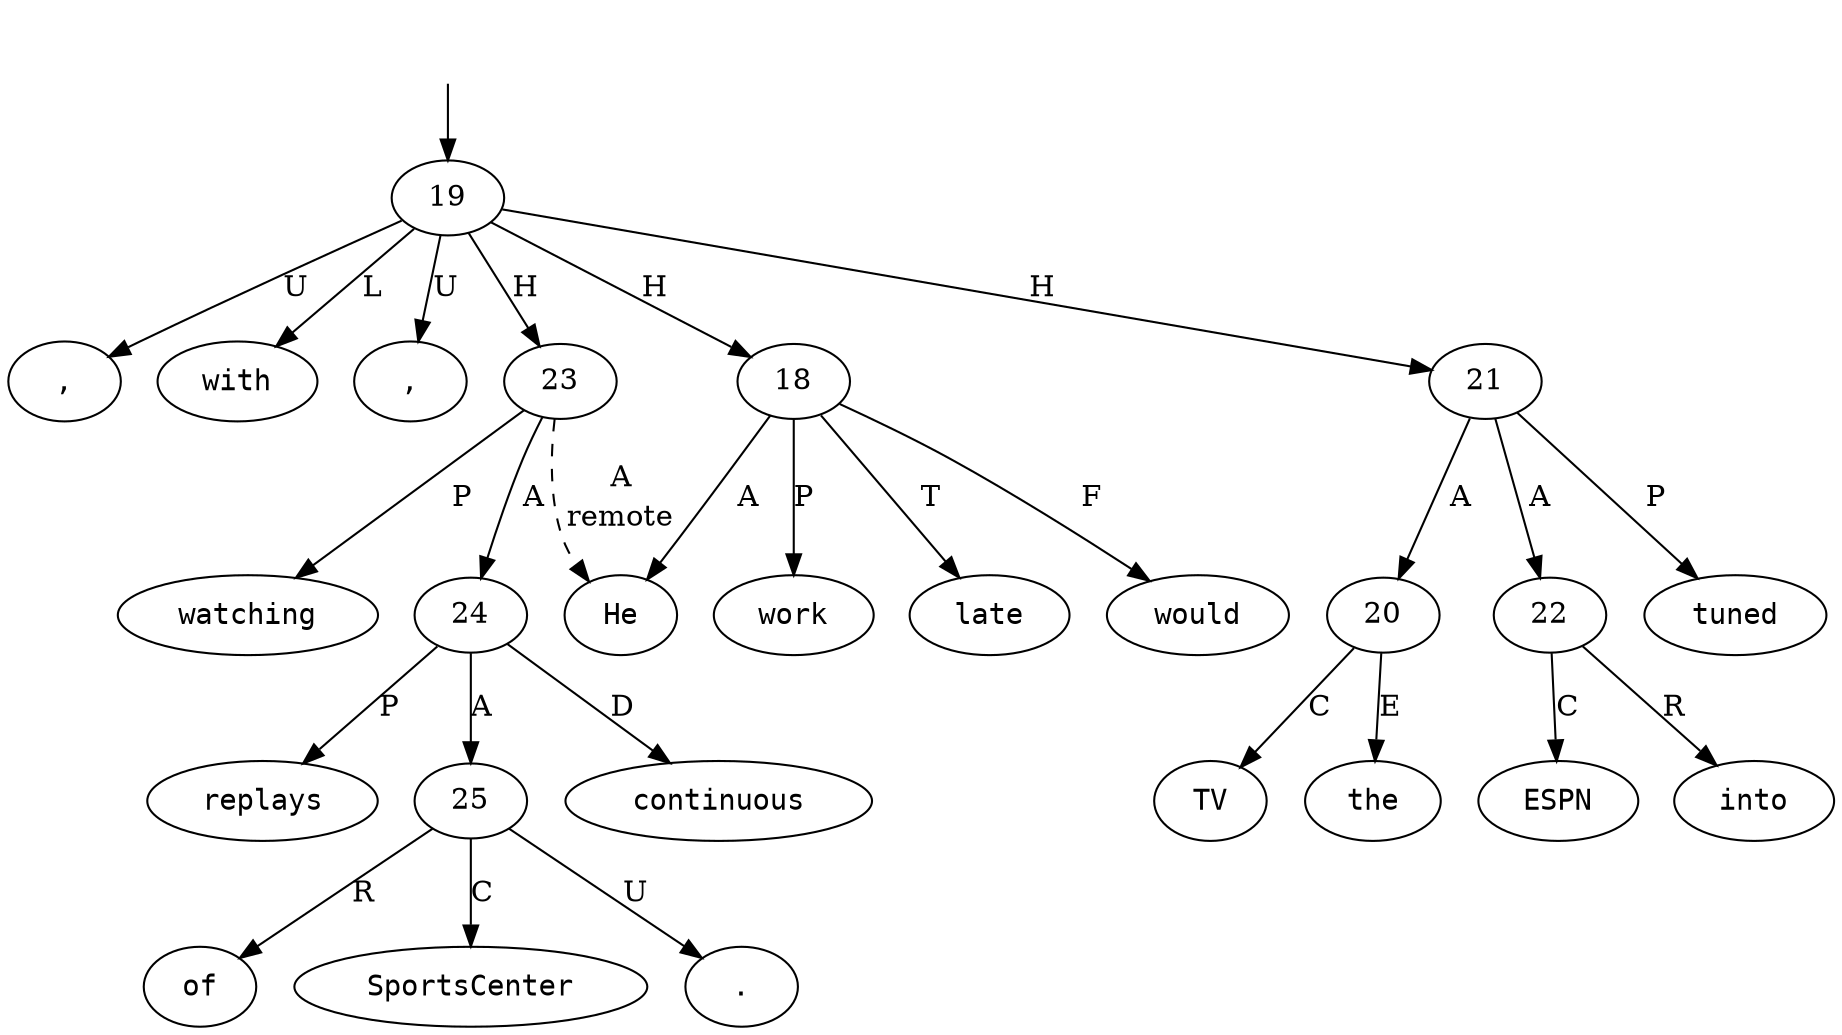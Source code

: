 digraph "192001" {
  top [ style=invis ];
  top -> 19;
  0 [ shape=oval, label=<<table align="center" border="0" cellspacing="0"><tr><td colspan="2"><font face="Courier">He</font></td></tr></table>> ];
  1 [ shape=oval, label=<<table align="center" border="0" cellspacing="0"><tr><td colspan="2"><font face="Courier">would</font></td></tr></table>> ];
  2 [ shape=oval, label=<<table align="center" border="0" cellspacing="0"><tr><td colspan="2"><font face="Courier">work</font></td></tr></table>> ];
  3 [ shape=oval, label=<<table align="center" border="0" cellspacing="0"><tr><td colspan="2"><font face="Courier">late</font></td></tr></table>> ];
  4 [ shape=oval, label=<<table align="center" border="0" cellspacing="0"><tr><td colspan="2"><font face="Courier">,</font></td></tr></table>> ];
  5 [ shape=oval, label=<<table align="center" border="0" cellspacing="0"><tr><td colspan="2"><font face="Courier">with</font></td></tr></table>> ];
  6 [ shape=oval, label=<<table align="center" border="0" cellspacing="0"><tr><td colspan="2"><font face="Courier">the</font></td></tr></table>> ];
  7 [ shape=oval, label=<<table align="center" border="0" cellspacing="0"><tr><td colspan="2"><font face="Courier">TV</font></td></tr></table>> ];
  8 [ shape=oval, label=<<table align="center" border="0" cellspacing="0"><tr><td colspan="2"><font face="Courier">tuned</font></td></tr></table>> ];
  9 [ shape=oval, label=<<table align="center" border="0" cellspacing="0"><tr><td colspan="2"><font face="Courier">into</font></td></tr></table>> ];
  10 [ shape=oval, label=<<table align="center" border="0" cellspacing="0"><tr><td colspan="2"><font face="Courier">ESPN</font></td></tr></table>> ];
  11 [ shape=oval, label=<<table align="center" border="0" cellspacing="0"><tr><td colspan="2"><font face="Courier">,</font></td></tr></table>> ];
  12 [ shape=oval, label=<<table align="center" border="0" cellspacing="0"><tr><td colspan="2"><font face="Courier">watching</font></td></tr></table>> ];
  13 [ shape=oval, label=<<table align="center" border="0" cellspacing="0"><tr><td colspan="2"><font face="Courier">continuous</font></td></tr></table>> ];
  14 [ shape=oval, label=<<table align="center" border="0" cellspacing="0"><tr><td colspan="2"><font face="Courier">replays</font></td></tr></table>> ];
  15 [ shape=oval, label=<<table align="center" border="0" cellspacing="0"><tr><td colspan="2"><font face="Courier">of</font></td></tr></table>> ];
  16 [ shape=oval, label=<<table align="center" border="0" cellspacing="0"><tr><td colspan="2"><font face="Courier">SportsCenter</font></td></tr></table>> ];
  17 [ shape=oval, label=<<table align="center" border="0" cellspacing="0"><tr><td colspan="2"><font face="Courier">.</font></td></tr></table>> ];
  18 -> 0 [ label="A" ];
  18 -> 3 [ label="T" ];
  18 -> 2 [ label="P" ];
  18 -> 1 [ label="F" ];
  19 -> 11 [ label="U" ];
  19 -> 5 [ label="L" ];
  19 -> 23 [ label="H" ];
  19 -> 4 [ label="U" ];
  19 -> 21 [ label="H" ];
  19 -> 18 [ label="H" ];
  20 -> 7 [ label="C" ];
  20 -> 6 [ label="E" ];
  21 -> 20 [ label="A" ];
  21 -> 8 [ label="P" ];
  21 -> 22 [ label="A" ];
  22 -> 9 [ label="R" ];
  22 -> 10 [ label="C" ];
  23 -> 0 [ label=<<table align="center" border="0" cellspacing="0"><tr><td colspan="1">A</td></tr><tr><td>remote</td></tr></table>>, style=dashed ];
  23 -> 24 [ label="A" ];
  23 -> 12 [ label="P" ];
  24 -> 25 [ label="A" ];
  24 -> 13 [ label="D" ];
  24 -> 14 [ label="P" ];
  25 -> 16 [ label="C" ];
  25 -> 15 [ label="R" ];
  25 -> 17 [ label="U" ];
}


